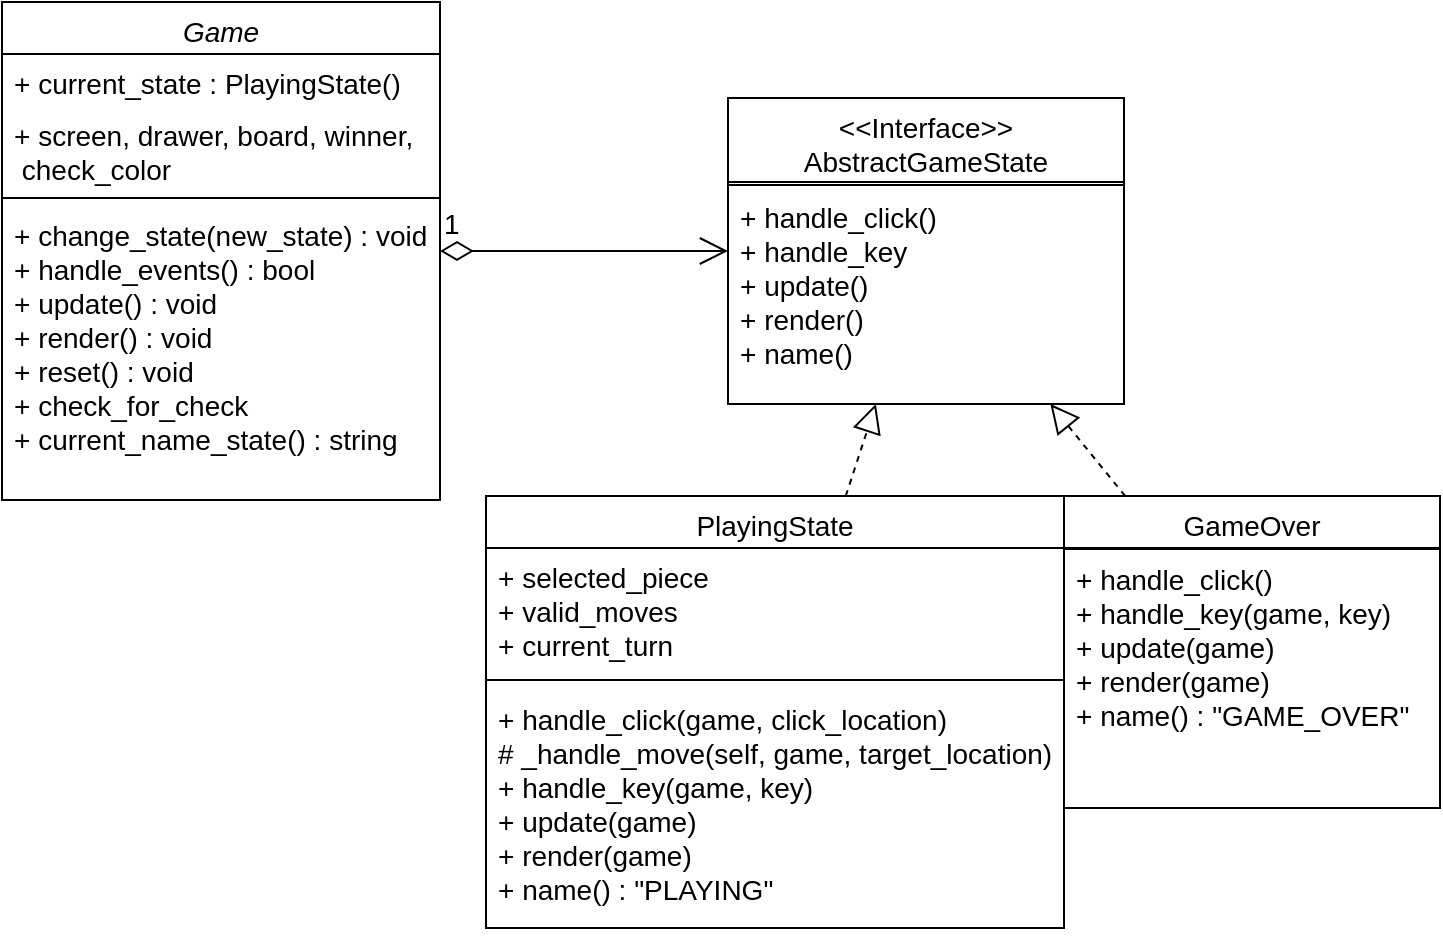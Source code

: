 <mxfile version="27.1.6" pages="2">
  <diagram id="C5RBs43oDa-KdzZeNtuy" name="diagrama State">
    <mxGraphModel grid="0" page="1" gridSize="10" guides="1" tooltips="1" connect="1" arrows="1" fold="1" pageScale="1" pageWidth="827" pageHeight="1169" background="#ffffff" math="0" shadow="0">
      <root>
        <mxCell id="WIyWlLk6GJQsqaUBKTNV-0" />
        <mxCell id="WIyWlLk6GJQsqaUBKTNV-1" parent="WIyWlLk6GJQsqaUBKTNV-0" />
        <mxCell id="I7FKSmL-k6VcSlRDoAMc-0" value="Game" style="swimlane;fontStyle=2;align=center;verticalAlign=top;childLayout=stackLayout;horizontal=1;startSize=26;horizontalStack=0;resizeParent=1;resizeLast=0;collapsible=1;marginBottom=0;rounded=0;shadow=0;strokeWidth=1;labelBackgroundColor=none;fontSize=14;" vertex="1" parent="WIyWlLk6GJQsqaUBKTNV-1">
          <mxGeometry x="39" y="25" width="219" height="249" as="geometry">
            <mxRectangle x="205" y="120" width="160" height="26" as="alternateBounds" />
          </mxGeometry>
        </mxCell>
        <mxCell id="I7FKSmL-k6VcSlRDoAMc-1" value="+ current_state : PlayingState()" style="text;align=left;verticalAlign=top;spacingLeft=4;spacingRight=4;overflow=hidden;rotatable=0;points=[[0,0.5],[1,0.5]];portConstraint=eastwest;labelBackgroundColor=none;fontSize=14;" vertex="1" parent="I7FKSmL-k6VcSlRDoAMc-0">
          <mxGeometry y="26" width="219" height="26" as="geometry" />
        </mxCell>
        <mxCell id="I7FKSmL-k6VcSlRDoAMc-2" value="+ screen, drawer, board, winner,&#xa; check_color" style="text;align=left;verticalAlign=top;spacingLeft=4;spacingRight=4;overflow=hidden;rotatable=0;points=[[0,0.5],[1,0.5]];portConstraint=eastwest;rounded=0;shadow=0;html=0;labelBackgroundColor=none;fontSize=14;" vertex="1" parent="I7FKSmL-k6VcSlRDoAMc-0">
          <mxGeometry y="52" width="219" height="42" as="geometry" />
        </mxCell>
        <mxCell id="I7FKSmL-k6VcSlRDoAMc-3" value="" style="line;html=1;strokeWidth=1;align=left;verticalAlign=middle;spacingTop=-1;spacingLeft=3;spacingRight=3;rotatable=0;labelPosition=right;points=[];portConstraint=eastwest;labelBackgroundColor=none;fontSize=14;" vertex="1" parent="I7FKSmL-k6VcSlRDoAMc-0">
          <mxGeometry y="94" width="219" height="8" as="geometry" />
        </mxCell>
        <mxCell id="I7FKSmL-k6VcSlRDoAMc-4" value="+ change_state(new_state) : void&#xa;+ handle_events() : bool&#xa;+ update() : void&#xa;+ render() : void&#xa;+ reset() : void &#xa;+ check_for_check&#xa;+ current_name_state() : string" style="text;align=left;verticalAlign=top;spacingLeft=4;spacingRight=4;overflow=hidden;rotatable=0;points=[[0,0.5],[1,0.5]];portConstraint=eastwest;labelBackgroundColor=none;fontSize=14;" vertex="1" parent="I7FKSmL-k6VcSlRDoAMc-0">
          <mxGeometry y="102" width="219" height="147" as="geometry" />
        </mxCell>
        <mxCell id="I7FKSmL-k6VcSlRDoAMc-5" value="1" style="endArrow=open;html=1;endSize=12;startArrow=diamondThin;startSize=14;startFill=0;edgeStyle=orthogonalEdgeStyle;align=left;verticalAlign=bottom;rounded=0;labelBackgroundColor=none;fontColor=default;fontSize=14;" edge="1" parent="WIyWlLk6GJQsqaUBKTNV-1" source="I7FKSmL-k6VcSlRDoAMc-0" target="I7FKSmL-k6VcSlRDoAMc-29">
          <mxGeometry x="-1" y="3" relative="1" as="geometry">
            <mxPoint x="182" y="232.5" as="sourcePoint" />
            <mxPoint x="381" y="149.5" as="targetPoint" />
          </mxGeometry>
        </mxCell>
        <mxCell id="I7FKSmL-k6VcSlRDoAMc-6" value="PlayingState&#xa;" style="swimlane;fontStyle=0;align=center;verticalAlign=top;childLayout=stackLayout;horizontal=1;startSize=26;horizontalStack=0;resizeParent=1;resizeLast=0;collapsible=1;marginBottom=0;rounded=0;shadow=0;strokeWidth=1;labelBackgroundColor=none;fontSize=14;" vertex="1" parent="WIyWlLk6GJQsqaUBKTNV-1">
          <mxGeometry x="281" y="272" width="289" height="216" as="geometry">
            <mxRectangle x="550" y="140" width="160" height="26" as="alternateBounds" />
          </mxGeometry>
        </mxCell>
        <mxCell id="I7FKSmL-k6VcSlRDoAMc-7" value="+ selected_piece&#xa;+ valid_moves&#xa;+ current_turn" style="text;align=left;verticalAlign=top;spacingLeft=4;spacingRight=4;overflow=hidden;rotatable=0;points=[[0,0.5],[1,0.5]];portConstraint=eastwest;labelBackgroundColor=none;fontSize=14;" vertex="1" parent="I7FKSmL-k6VcSlRDoAMc-6">
          <mxGeometry y="26" width="289" height="61" as="geometry" />
        </mxCell>
        <mxCell id="I7FKSmL-k6VcSlRDoAMc-8" value="" style="line;html=1;strokeWidth=1;align=left;verticalAlign=middle;spacingTop=-1;spacingLeft=3;spacingRight=3;rotatable=0;labelPosition=right;points=[];portConstraint=eastwest;labelBackgroundColor=none;fontSize=14;" vertex="1" parent="I7FKSmL-k6VcSlRDoAMc-6">
          <mxGeometry y="87" width="289" height="10" as="geometry" />
        </mxCell>
        <mxCell id="I7FKSmL-k6VcSlRDoAMc-9" value="+ handle_click(game, click_location)&#xa;# _handle_move(self, game, target_location)&#xa;+ handle_key(game, key)&#xa;+ update(game)&#xa;+ render(game)&#xa;+ name() : &quot;PLAYING&quot;" style="text;align=left;verticalAlign=top;spacingLeft=4;spacingRight=4;overflow=hidden;rotatable=0;points=[[0,0.5],[1,0.5]];portConstraint=eastwest;labelBackgroundColor=none;fontSize=14;" vertex="1" parent="I7FKSmL-k6VcSlRDoAMc-6">
          <mxGeometry y="97" width="289" height="119" as="geometry" />
        </mxCell>
        <mxCell id="I7FKSmL-k6VcSlRDoAMc-10" value="GameOver" style="swimlane;fontStyle=0;align=center;verticalAlign=top;childLayout=stackLayout;horizontal=1;startSize=26;horizontalStack=0;resizeParent=1;resizeLast=0;collapsible=1;marginBottom=0;rounded=0;shadow=0;strokeWidth=1;labelBackgroundColor=none;fontSize=14;" vertex="1" parent="WIyWlLk6GJQsqaUBKTNV-1">
          <mxGeometry x="570" y="272" width="188" height="156" as="geometry">
            <mxRectangle x="550" y="140" width="160" height="26" as="alternateBounds" />
          </mxGeometry>
        </mxCell>
        <mxCell id="I7FKSmL-k6VcSlRDoAMc-11" value="" style="line;html=1;strokeWidth=1;align=left;verticalAlign=middle;spacingTop=-1;spacingLeft=3;spacingRight=3;rotatable=0;labelPosition=right;points=[];portConstraint=eastwest;labelBackgroundColor=none;fontSize=14;" vertex="1" parent="I7FKSmL-k6VcSlRDoAMc-10">
          <mxGeometry y="26" width="188" height="1" as="geometry" />
        </mxCell>
        <mxCell id="I7FKSmL-k6VcSlRDoAMc-12" value="+ handle_click()&#xa;+ handle_key(game, key)&#xa;+ update(game)&#xa;+ render(game)&#xa;+ name() : &quot;GAME_OVER&quot;" style="text;align=left;verticalAlign=top;spacingLeft=4;spacingRight=4;overflow=hidden;rotatable=0;points=[[0,0.5],[1,0.5]];portConstraint=eastwest;labelBackgroundColor=none;fontSize=14;" vertex="1" parent="I7FKSmL-k6VcSlRDoAMc-10">
          <mxGeometry y="27" width="188" height="103" as="geometry" />
        </mxCell>
        <mxCell id="I7FKSmL-k6VcSlRDoAMc-13" value="" style="endArrow=block;dashed=1;endFill=0;endSize=12;html=1;rounded=0;labelBackgroundColor=none;fontColor=default;fontSize=14;" edge="1" parent="WIyWlLk6GJQsqaUBKTNV-1" source="I7FKSmL-k6VcSlRDoAMc-6" target="I7FKSmL-k6VcSlRDoAMc-29">
          <mxGeometry width="160" relative="1" as="geometry">
            <mxPoint x="322" y="272.5" as="sourcePoint" />
            <mxPoint x="459.179" y="228" as="targetPoint" />
          </mxGeometry>
        </mxCell>
        <mxCell id="I7FKSmL-k6VcSlRDoAMc-14" value="" style="endArrow=block;dashed=1;endFill=0;endSize=12;html=1;rounded=0;labelBackgroundColor=none;fontColor=default;fontSize=14;" edge="1" parent="WIyWlLk6GJQsqaUBKTNV-1" source="I7FKSmL-k6VcSlRDoAMc-10" target="I7FKSmL-k6VcSlRDoAMc-29">
          <mxGeometry width="160" relative="1" as="geometry">
            <mxPoint x="532" y="335.5" as="sourcePoint" />
            <mxPoint x="550.348" y="228" as="targetPoint" />
          </mxGeometry>
        </mxCell>
        <mxCell id="I7FKSmL-k6VcSlRDoAMc-29" value="&lt;&lt;Interface&gt;&gt;&#xa;AbstractGameState&#xa;&#xa;" style="swimlane;fontStyle=0;align=center;verticalAlign=top;childLayout=stackLayout;horizontal=1;startSize=42;horizontalStack=0;resizeParent=1;resizeLast=0;collapsible=1;marginBottom=0;rounded=0;shadow=0;strokeWidth=1;labelBackgroundColor=none;fontSize=14;" vertex="1" parent="WIyWlLk6GJQsqaUBKTNV-1">
          <mxGeometry x="402" y="73" width="198" height="153" as="geometry">
            <mxRectangle x="719" y="107" width="160" height="26" as="alternateBounds" />
          </mxGeometry>
        </mxCell>
        <mxCell id="I7FKSmL-k6VcSlRDoAMc-30" value="" style="line;html=1;strokeWidth=1;align=left;verticalAlign=middle;spacingTop=-1;spacingLeft=3;spacingRight=3;rotatable=0;labelPosition=right;points=[];portConstraint=eastwest;labelBackgroundColor=none;fontSize=14;" vertex="1" parent="I7FKSmL-k6VcSlRDoAMc-29">
          <mxGeometry y="42" width="198" height="3" as="geometry" />
        </mxCell>
        <mxCell id="I7FKSmL-k6VcSlRDoAMc-31" value="+ handle_click()&#xa;+ handle_key&#xa;+ update()&#xa;+ render()&#xa;+ name()" style="text;align=left;verticalAlign=top;spacingLeft=4;spacingRight=4;overflow=hidden;rotatable=0;points=[[0,0.5],[1,0.5]];portConstraint=eastwest;labelBackgroundColor=none;fontSize=14;" vertex="1" parent="I7FKSmL-k6VcSlRDoAMc-29">
          <mxGeometry y="45" width="198" height="103" as="geometry" />
        </mxCell>
      </root>
    </mxGraphModel>
  </diagram>
  <diagram name="diagrama Facade" id="x1mONK9TEt_-6iH_3dYf">
    <mxGraphModel grid="0" page="1" gridSize="10" guides="1" tooltips="1" connect="1" arrows="1" fold="1" pageScale="1" pageWidth="827" pageHeight="1169" background="#ffffff" math="0" shadow="0">
      <root>
        <mxCell id="MZBfvDzPDUjcSjVEDZ4E-0" />
        <mxCell id="MZBfvDzPDUjcSjVEDZ4E-1" parent="MZBfvDzPDUjcSjVEDZ4E-0" />
        <mxCell id="MZBfvDzPDUjcSjVEDZ4E-17" value="Game" style="swimlane;fontStyle=2;align=center;verticalAlign=top;childLayout=stackLayout;horizontal=1;startSize=26;horizontalStack=0;resizeParent=1;resizeLast=0;collapsible=1;marginBottom=0;rounded=0;shadow=0;strokeWidth=1;labelBackgroundColor=none;fontSize=14;" parent="MZBfvDzPDUjcSjVEDZ4E-1" vertex="1">
          <mxGeometry x="147" y="131" width="205" height="188" as="geometry">
            <mxRectangle x="205" y="120" width="160" height="26" as="alternateBounds" />
          </mxGeometry>
        </mxCell>
        <mxCell id="MZBfvDzPDUjcSjVEDZ4E-18" value="+ drawer : Drawer(screen)" style="text;align=left;verticalAlign=top;spacingLeft=4;spacingRight=4;overflow=hidden;rotatable=0;points=[[0,0.5],[1,0.5]];portConstraint=eastwest;rounded=0;shadow=0;html=0;labelBackgroundColor=none;fontSize=14;" parent="MZBfvDzPDUjcSjVEDZ4E-17" vertex="1">
          <mxGeometry y="26" width="205" height="38" as="geometry" />
        </mxCell>
        <mxCell id="MZBfvDzPDUjcSjVEDZ4E-19" value="+ current_state, screen, board,&#xa;winner, check_color" style="text;align=left;verticalAlign=top;spacingLeft=4;spacingRight=4;overflow=hidden;rotatable=0;points=[[0,0.5],[1,0.5]];portConstraint=eastwest;labelBackgroundColor=none;fontSize=14;" parent="MZBfvDzPDUjcSjVEDZ4E-17" vertex="1">
          <mxGeometry y="64" width="205" height="46" as="geometry" />
        </mxCell>
        <mxCell id="MZBfvDzPDUjcSjVEDZ4E-20" value="" style="line;html=1;strokeWidth=1;align=left;verticalAlign=middle;spacingTop=-1;spacingLeft=3;spacingRight=3;rotatable=0;labelPosition=right;points=[];portConstraint=eastwest;labelBackgroundColor=none;fontSize=14;" parent="MZBfvDzPDUjcSjVEDZ4E-17" vertex="1">
          <mxGeometry y="110" width="205" height="8" as="geometry" />
        </mxCell>
        <mxCell id="MZBfvDzPDUjcSjVEDZ4E-21" value="+ handle_events() : bool&#xa;+ update() : void&#xa;+ render() : void" style="text;align=left;verticalAlign=top;spacingLeft=4;spacingRight=4;overflow=hidden;rotatable=0;points=[[0,0.5],[1,0.5]];portConstraint=eastwest;labelBackgroundColor=none;fontSize=14;" parent="MZBfvDzPDUjcSjVEDZ4E-17" vertex="1">
          <mxGeometry y="118" width="205" height="69" as="geometry" />
        </mxCell>
        <mxCell id="MZBfvDzPDUjcSjVEDZ4E-22" value="Drawer" style="swimlane;fontStyle=0;align=center;verticalAlign=top;childLayout=stackLayout;horizontal=1;startSize=26;horizontalStack=0;resizeParent=1;resizeLast=0;collapsible=1;marginBottom=0;rounded=0;shadow=0;strokeWidth=1;labelBackgroundColor=none;fontSize=14;" parent="MZBfvDzPDUjcSjVEDZ4E-1" vertex="1">
          <mxGeometry x="399" y="100" width="345" height="250" as="geometry">
            <mxRectangle x="550" y="140" width="160" height="26" as="alternateBounds" />
          </mxGeometry>
        </mxCell>
        <mxCell id="MZBfvDzPDUjcSjVEDZ4E-23" value="+ white_images : list[]&#xa;+ black_images : list[]&#xa;+ screen&#xa;+piece_list : list[]&#xa;+ flash_counter: int" style="text;align=left;verticalAlign=top;spacingLeft=4;spacingRight=4;overflow=hidden;rotatable=0;points=[[0,0.5],[1,0.5]];portConstraint=eastwest;labelBackgroundColor=none;fontSize=14;" parent="MZBfvDzPDUjcSjVEDZ4E-22" vertex="1">
          <mxGeometry y="26" width="345" height="97" as="geometry" />
        </mxCell>
        <mxCell id="MZBfvDzPDUjcSjVEDZ4E-24" value="" style="line;html=1;strokeWidth=1;align=left;verticalAlign=middle;spacingTop=-1;spacingLeft=3;spacingRight=3;rotatable=0;labelPosition=right;points=[];portConstraint=eastwest;labelBackgroundColor=none;fontSize=14;" parent="MZBfvDzPDUjcSjVEDZ4E-22" vertex="1">
          <mxGeometry y="123" width="345" height="10" as="geometry" />
        </mxCell>
        <mxCell id="MZBfvDzPDUjcSjVEDZ4E-25" value="+ draw_board(self, turn_step)&#xa;+ draw_pieces(self, board, turn_step, selected_piece)&#xa;+ draw_valid(self, moves, turn_step)&#xa;+ draw_captured(self, board)&#xa;+ draw_check(self, location, color)&#xa;+ draw_game_over(self, winner)" style="text;align=left;verticalAlign=top;spacingLeft=4;spacingRight=4;overflow=hidden;rotatable=0;points=[[0,0.5],[1,0.5]];portConstraint=eastwest;labelBackgroundColor=none;fontSize=14;" parent="MZBfvDzPDUjcSjVEDZ4E-22" vertex="1">
          <mxGeometry y="133" width="345" height="117" as="geometry" />
        </mxCell>
        <mxCell id="MZBfvDzPDUjcSjVEDZ4E-26" value="" style="endArrow=open;endFill=1;endSize=12;html=1;rounded=0;labelBackgroundColor=none;fontColor=default;fontSize=14;" parent="MZBfvDzPDUjcSjVEDZ4E-1" source="MZBfvDzPDUjcSjVEDZ4E-17" target="MZBfvDzPDUjcSjVEDZ4E-22" edge="1">
          <mxGeometry width="160" relative="1" as="geometry">
            <mxPoint x="364" y="203" as="sourcePoint" />
            <mxPoint x="524" y="203" as="targetPoint" />
          </mxGeometry>
        </mxCell>
        <mxCell id="MZBfvDzPDUjcSjVEDZ4E-27" value="Main" style="html=1;whiteSpace=wrap;labelBackgroundColor=none;fontSize=14;" parent="MZBfvDzPDUjcSjVEDZ4E-1" vertex="1">
          <mxGeometry x="8" y="203" width="110" height="50" as="geometry" />
        </mxCell>
        <mxCell id="MZBfvDzPDUjcSjVEDZ4E-28" value="" style="endArrow=open;endFill=1;endSize=12;html=1;rounded=0;labelBackgroundColor=none;fontColor=default;fontSize=14;" parent="MZBfvDzPDUjcSjVEDZ4E-1" source="MZBfvDzPDUjcSjVEDZ4E-27" target="MZBfvDzPDUjcSjVEDZ4E-17" edge="1">
          <mxGeometry width="160" relative="1" as="geometry">
            <mxPoint x="74" y="313" as="sourcePoint" />
            <mxPoint x="214" y="313" as="targetPoint" />
          </mxGeometry>
        </mxCell>
        <mxCell id="MZBfvDzPDUjcSjVEDZ4E-29" value="Use" style="endArrow=open;endSize=12;dashed=1;html=1;rounded=0;fontSize=14;entryX=0.25;entryY=0;entryDx=0;entryDy=0;" parent="MZBfvDzPDUjcSjVEDZ4E-1" source="MZBfvDzPDUjcSjVEDZ4E-17" target="MZBfvDzPDUjcSjVEDZ4E-36" edge="1">
          <mxGeometry width="160" relative="1" as="geometry">
            <mxPoint x="489" y="414" as="sourcePoint" />
            <mxPoint x="522" y="562" as="targetPoint" />
          </mxGeometry>
        </mxCell>
        <mxCell id="MZBfvDzPDUjcSjVEDZ4E-30" value="Use" style="endArrow=open;endSize=12;dashed=1;html=1;rounded=0;fontSize=14;exitX=0.072;exitY=1.003;exitDx=0;exitDy=0;exitPerimeter=0;entryX=0.481;entryY=0.002;entryDx=0;entryDy=0;entryPerimeter=0;" parent="MZBfvDzPDUjcSjVEDZ4E-1" source="MZBfvDzPDUjcSjVEDZ4E-25" target="MZBfvDzPDUjcSjVEDZ4E-36" edge="1">
          <mxGeometry width="160" relative="1" as="geometry">
            <mxPoint x="545" y="475" as="sourcePoint" />
            <mxPoint x="578" y="623" as="targetPoint" />
            <Array as="points" />
          </mxGeometry>
        </mxCell>
        <mxCell id="MZBfvDzPDUjcSjVEDZ4E-34" value="Use" style="endArrow=open;endSize=12;dashed=1;html=1;rounded=0;fontSize=14;exitX=0.677;exitY=1.027;exitDx=0;exitDy=0;exitPerimeter=0;entryX=0.348;entryY=0.003;entryDx=0;entryDy=0;entryPerimeter=0;" parent="MZBfvDzPDUjcSjVEDZ4E-1" source="MZBfvDzPDUjcSjVEDZ4E-21" target="MZBfvDzPDUjcSjVEDZ4E-36" edge="1">
          <mxGeometry width="160" relative="1" as="geometry">
            <mxPoint x="290" y="321" as="sourcePoint" />
            <mxPoint x="287" y="401" as="targetPoint" />
            <Array as="points" />
          </mxGeometry>
        </mxCell>
        <mxCell id="MZBfvDzPDUjcSjVEDZ4E-35" value="Use" style="endArrow=open;endSize=12;dashed=1;html=1;rounded=0;fontSize=14;entryX=0.83;entryY=0.007;entryDx=0;entryDy=0;entryPerimeter=0;" parent="MZBfvDzPDUjcSjVEDZ4E-1" source="MZBfvDzPDUjcSjVEDZ4E-22" target="MZBfvDzPDUjcSjVEDZ4E-36" edge="1">
          <mxGeometry width="160" relative="1" as="geometry">
            <mxPoint x="565" y="567" as="sourcePoint" />
            <mxPoint x="582" y="645" as="targetPoint" />
          </mxGeometry>
        </mxCell>
        <mxCell id="MZBfvDzPDUjcSjVEDZ4E-36" value="" style="swimlane;startSize=0;" parent="MZBfvDzPDUjcSjVEDZ4E-1" vertex="1">
          <mxGeometry x="8" y="398" width="819" height="364.5" as="geometry" />
        </mxCell>
        <mxCell id="MZBfvDzPDUjcSjVEDZ4E-37" value="Pieces" style="swimlane;fontStyle=2;align=center;verticalAlign=top;childLayout=stackLayout;horizontal=1;startSize=26;horizontalStack=0;resizeParent=1;resizeLast=0;collapsible=1;marginBottom=0;rounded=0;shadow=0;strokeWidth=1;labelBackgroundColor=none;fontSize=14;" parent="MZBfvDzPDUjcSjVEDZ4E-36" vertex="1">
          <mxGeometry x="359" y="4" width="270" height="128" as="geometry">
            <mxRectangle x="205" y="120" width="160" height="26" as="alternateBounds" />
          </mxGeometry>
        </mxCell>
        <mxCell id="MZBfvDzPDUjcSjVEDZ4E-38" value="+ location : tuple[]&#xa;+ color : Color" style="text;align=left;verticalAlign=top;spacingLeft=4;spacingRight=4;overflow=hidden;rotatable=0;points=[[0,0.5],[1,0.5]];portConstraint=eastwest;rounded=0;shadow=0;html=0;labelBackgroundColor=none;fontSize=14;" parent="MZBfvDzPDUjcSjVEDZ4E-37" vertex="1">
          <mxGeometry y="26" width="270" height="43" as="geometry" />
        </mxCell>
        <mxCell id="MZBfvDzPDUjcSjVEDZ4E-39" value="" style="line;html=1;strokeWidth=1;align=left;verticalAlign=middle;spacingTop=-1;spacingLeft=3;spacingRight=3;rotatable=0;labelPosition=right;points=[];portConstraint=eastwest;labelBackgroundColor=none;fontSize=14;" parent="MZBfvDzPDUjcSjVEDZ4E-37" vertex="1">
          <mxGeometry y="69" width="270" height="8" as="geometry" />
        </mxCell>
        <mxCell id="MZBfvDzPDUjcSjVEDZ4E-40" value="+ move_to(self, location)&#xa;+ check_options(self, board) " style="text;align=left;verticalAlign=top;spacingLeft=4;spacingRight=4;overflow=hidden;rotatable=0;points=[[0,0.5],[1,0.5]];portConstraint=eastwest;labelBackgroundColor=none;fontSize=14;" parent="MZBfvDzPDUjcSjVEDZ4E-37" vertex="1">
          <mxGeometry y="77" width="270" height="49" as="geometry" />
        </mxCell>
        <mxCell id="MZBfvDzPDUjcSjVEDZ4E-41" value="Board" style="swimlane;fontStyle=2;align=center;verticalAlign=top;childLayout=stackLayout;horizontal=1;startSize=26;horizontalStack=0;resizeParent=1;resizeLast=0;collapsible=1;marginBottom=0;rounded=0;shadow=0;strokeWidth=1;labelBackgroundColor=none;fontSize=14;" parent="MZBfvDzPDUjcSjVEDZ4E-36" vertex="1">
          <mxGeometry x="12" y="11" width="204" height="236" as="geometry">
            <mxRectangle x="205" y="120" width="160" height="26" as="alternateBounds" />
          </mxGeometry>
        </mxCell>
        <mxCell id="MZBfvDzPDUjcSjVEDZ4E-42" value="+ white_pieces&#xa;+ black_pieces&#xa;+ captured_white_pieces&#xa;+ captured_black_pieces" style="text;align=left;verticalAlign=top;spacingLeft=4;spacingRight=4;overflow=hidden;rotatable=0;points=[[0,0.5],[1,0.5]];portConstraint=eastwest;rounded=0;shadow=0;html=0;labelBackgroundColor=none;fontSize=14;" parent="MZBfvDzPDUjcSjVEDZ4E-41" vertex="1">
          <mxGeometry y="26" width="204" height="82" as="geometry" />
        </mxCell>
        <mxCell id="MZBfvDzPDUjcSjVEDZ4E-43" value="" style="line;html=1;strokeWidth=1;align=left;verticalAlign=middle;spacingTop=-1;spacingLeft=3;spacingRight=3;rotatable=0;labelPosition=right;points=[];portConstraint=eastwest;labelBackgroundColor=none;fontSize=14;" parent="MZBfvDzPDUjcSjVEDZ4E-41" vertex="1">
          <mxGeometry y="108" width="204" height="8" as="geometry" />
        </mxCell>
        <mxCell id="MZBfvDzPDUjcSjVEDZ4E-44" value="+ add_piece(piece_type,&#xa; location, color)&#xa;+ remove_piece(self, piece)&#xa;+ get_piece_at_location&#xa;(self, location)&#xa;+ pieces() : Piece" style="text;align=left;verticalAlign=top;spacingLeft=4;spacingRight=4;overflow=hidden;rotatable=0;points=[[0,0.5],[1,0.5]];portConstraint=eastwest;labelBackgroundColor=none;fontSize=14;" parent="MZBfvDzPDUjcSjVEDZ4E-41" vertex="1">
          <mxGeometry y="116" width="204" height="112" as="geometry" />
        </mxCell>
        <mxCell id="MZBfvDzPDUjcSjVEDZ4E-45" value="Queen&#xa;" style="swimlane;fontStyle=2;align=center;verticalAlign=top;childLayout=stackLayout;horizontal=1;startSize=26;horizontalStack=0;resizeParent=1;resizeLast=0;collapsible=1;marginBottom=0;rounded=0;shadow=0;strokeWidth=1;labelBackgroundColor=none;fontSize=14;" parent="MZBfvDzPDUjcSjVEDZ4E-36" vertex="1">
          <mxGeometry x="420" y="177" width="192" height="83" as="geometry">
            <mxRectangle x="205" y="120" width="160" height="26" as="alternateBounds" />
          </mxGeometry>
        </mxCell>
        <mxCell id="MZBfvDzPDUjcSjVEDZ4E-46" value="" style="line;html=1;strokeWidth=1;align=left;verticalAlign=middle;spacingTop=-1;spacingLeft=3;spacingRight=3;rotatable=0;labelPosition=right;points=[];portConstraint=eastwest;labelBackgroundColor=none;fontSize=14;" parent="MZBfvDzPDUjcSjVEDZ4E-45" vertex="1">
          <mxGeometry y="26" width="192" height="2" as="geometry" />
        </mxCell>
        <mxCell id="MZBfvDzPDUjcSjVEDZ4E-47" value="+ move_to(self, location)&#xa;+ check_options(self, board) " style="text;align=left;verticalAlign=top;spacingLeft=4;spacingRight=4;overflow=hidden;rotatable=0;points=[[0,0.5],[1,0.5]];portConstraint=eastwest;labelBackgroundColor=none;fontSize=14;" parent="MZBfvDzPDUjcSjVEDZ4E-45" vertex="1">
          <mxGeometry y="28" width="192" height="49" as="geometry" />
        </mxCell>
        <mxCell id="MZBfvDzPDUjcSjVEDZ4E-48" value="King" style="swimlane;fontStyle=2;align=center;verticalAlign=top;childLayout=stackLayout;horizontal=1;startSize=26;horizontalStack=0;resizeParent=1;resizeLast=0;collapsible=1;marginBottom=0;rounded=0;shadow=0;strokeWidth=1;labelBackgroundColor=none;fontSize=14;" parent="MZBfvDzPDUjcSjVEDZ4E-36" vertex="1">
          <mxGeometry x="223" y="177" width="192" height="83" as="geometry">
            <mxRectangle x="205" y="120" width="160" height="26" as="alternateBounds" />
          </mxGeometry>
        </mxCell>
        <mxCell id="MZBfvDzPDUjcSjVEDZ4E-49" value="" style="line;html=1;strokeWidth=1;align=left;verticalAlign=middle;spacingTop=-1;spacingLeft=3;spacingRight=3;rotatable=0;labelPosition=right;points=[];portConstraint=eastwest;labelBackgroundColor=none;fontSize=14;" parent="MZBfvDzPDUjcSjVEDZ4E-48" vertex="1">
          <mxGeometry y="26" width="192" height="2" as="geometry" />
        </mxCell>
        <mxCell id="MZBfvDzPDUjcSjVEDZ4E-50" value="+ move_to(self, location)&#xa;+ check_options(self, board) " style="text;align=left;verticalAlign=top;spacingLeft=4;spacingRight=4;overflow=hidden;rotatable=0;points=[[0,0.5],[1,0.5]];portConstraint=eastwest;labelBackgroundColor=none;fontSize=14;" parent="MZBfvDzPDUjcSjVEDZ4E-48" vertex="1">
          <mxGeometry y="28" width="192" height="49" as="geometry" />
        </mxCell>
        <mxCell id="MZBfvDzPDUjcSjVEDZ4E-51" value="Pawn" style="swimlane;fontStyle=2;align=center;verticalAlign=top;childLayout=stackLayout;horizontal=1;startSize=26;horizontalStack=0;resizeParent=1;resizeLast=0;collapsible=1;marginBottom=0;rounded=0;shadow=0;strokeWidth=1;labelBackgroundColor=none;fontSize=14;" parent="MZBfvDzPDUjcSjVEDZ4E-36" vertex="1">
          <mxGeometry x="223" y="264" width="192" height="83" as="geometry">
            <mxRectangle x="205" y="120" width="160" height="26" as="alternateBounds" />
          </mxGeometry>
        </mxCell>
        <mxCell id="MZBfvDzPDUjcSjVEDZ4E-52" value="" style="line;html=1;strokeWidth=1;align=left;verticalAlign=middle;spacingTop=-1;spacingLeft=3;spacingRight=3;rotatable=0;labelPosition=right;points=[];portConstraint=eastwest;labelBackgroundColor=none;fontSize=14;" parent="MZBfvDzPDUjcSjVEDZ4E-51" vertex="1">
          <mxGeometry y="26" width="192" height="2" as="geometry" />
        </mxCell>
        <mxCell id="MZBfvDzPDUjcSjVEDZ4E-53" value="+ move_to(self, location)&#xa;+ check_options(self, board) " style="text;align=left;verticalAlign=top;spacingLeft=4;spacingRight=4;overflow=hidden;rotatable=0;points=[[0,0.5],[1,0.5]];portConstraint=eastwest;labelBackgroundColor=none;fontSize=14;" parent="MZBfvDzPDUjcSjVEDZ4E-51" vertex="1">
          <mxGeometry y="28" width="192" height="49" as="geometry" />
        </mxCell>
        <mxCell id="MZBfvDzPDUjcSjVEDZ4E-54" value="Rook" style="swimlane;fontStyle=2;align=center;verticalAlign=top;childLayout=stackLayout;horizontal=1;startSize=26;horizontalStack=0;resizeParent=1;resizeLast=0;collapsible=1;marginBottom=0;rounded=0;shadow=0;strokeWidth=1;labelBackgroundColor=none;fontSize=14;" parent="MZBfvDzPDUjcSjVEDZ4E-36" vertex="1">
          <mxGeometry x="420" y="264" width="192" height="83" as="geometry">
            <mxRectangle x="205" y="120" width="160" height="26" as="alternateBounds" />
          </mxGeometry>
        </mxCell>
        <mxCell id="MZBfvDzPDUjcSjVEDZ4E-55" value="" style="line;html=1;strokeWidth=1;align=left;verticalAlign=middle;spacingTop=-1;spacingLeft=3;spacingRight=3;rotatable=0;labelPosition=right;points=[];portConstraint=eastwest;labelBackgroundColor=none;fontSize=14;" parent="MZBfvDzPDUjcSjVEDZ4E-54" vertex="1">
          <mxGeometry y="26" width="192" height="2" as="geometry" />
        </mxCell>
        <mxCell id="MZBfvDzPDUjcSjVEDZ4E-56" value="+ move_to(self, location)&#xa;+ check_options(self, board) " style="text;align=left;verticalAlign=top;spacingLeft=4;spacingRight=4;overflow=hidden;rotatable=0;points=[[0,0.5],[1,0.5]];portConstraint=eastwest;labelBackgroundColor=none;fontSize=14;" parent="MZBfvDzPDUjcSjVEDZ4E-54" vertex="1">
          <mxGeometry y="28" width="192" height="49" as="geometry" />
        </mxCell>
        <mxCell id="MZBfvDzPDUjcSjVEDZ4E-57" value="Bishop" style="swimlane;fontStyle=2;align=center;verticalAlign=top;childLayout=stackLayout;horizontal=1;startSize=26;horizontalStack=0;resizeParent=1;resizeLast=0;collapsible=1;marginBottom=0;rounded=0;shadow=0;strokeWidth=1;labelBackgroundColor=none;fontSize=14;" parent="MZBfvDzPDUjcSjVEDZ4E-36" vertex="1">
          <mxGeometry x="617" y="177" width="192" height="83" as="geometry">
            <mxRectangle x="205" y="120" width="160" height="26" as="alternateBounds" />
          </mxGeometry>
        </mxCell>
        <mxCell id="MZBfvDzPDUjcSjVEDZ4E-58" value="" style="line;html=1;strokeWidth=1;align=left;verticalAlign=middle;spacingTop=-1;spacingLeft=3;spacingRight=3;rotatable=0;labelPosition=right;points=[];portConstraint=eastwest;labelBackgroundColor=none;fontSize=14;" parent="MZBfvDzPDUjcSjVEDZ4E-57" vertex="1">
          <mxGeometry y="26" width="192" height="2" as="geometry" />
        </mxCell>
        <mxCell id="MZBfvDzPDUjcSjVEDZ4E-59" value="+ move_to(self, location)&#xa;+ check_options(self, board) " style="text;align=left;verticalAlign=top;spacingLeft=4;spacingRight=4;overflow=hidden;rotatable=0;points=[[0,0.5],[1,0.5]];portConstraint=eastwest;labelBackgroundColor=none;fontSize=14;" parent="MZBfvDzPDUjcSjVEDZ4E-57" vertex="1">
          <mxGeometry y="28" width="192" height="49" as="geometry" />
        </mxCell>
        <mxCell id="MZBfvDzPDUjcSjVEDZ4E-60" value="Knight" style="swimlane;fontStyle=2;align=center;verticalAlign=top;childLayout=stackLayout;horizontal=1;startSize=26;horizontalStack=0;resizeParent=1;resizeLast=0;collapsible=1;marginBottom=0;rounded=0;shadow=0;strokeWidth=1;labelBackgroundColor=none;fontSize=14;" parent="MZBfvDzPDUjcSjVEDZ4E-36" vertex="1">
          <mxGeometry x="617" y="264" width="192" height="83" as="geometry">
            <mxRectangle x="205" y="120" width="160" height="26" as="alternateBounds" />
          </mxGeometry>
        </mxCell>
        <mxCell id="MZBfvDzPDUjcSjVEDZ4E-61" value="" style="line;html=1;strokeWidth=1;align=left;verticalAlign=middle;spacingTop=-1;spacingLeft=3;spacingRight=3;rotatable=0;labelPosition=right;points=[];portConstraint=eastwest;labelBackgroundColor=none;fontSize=14;" parent="MZBfvDzPDUjcSjVEDZ4E-60" vertex="1">
          <mxGeometry y="26" width="192" height="2" as="geometry" />
        </mxCell>
        <mxCell id="MZBfvDzPDUjcSjVEDZ4E-62" value="+ move_to(self, location)&#xa;+ check_options(self, board) " style="text;align=left;verticalAlign=top;spacingLeft=4;spacingRight=4;overflow=hidden;rotatable=0;points=[[0,0.5],[1,0.5]];portConstraint=eastwest;labelBackgroundColor=none;fontSize=14;" parent="MZBfvDzPDUjcSjVEDZ4E-60" vertex="1">
          <mxGeometry y="28" width="192" height="49" as="geometry" />
        </mxCell>
        <mxCell id="MZBfvDzPDUjcSjVEDZ4E-63" value="" style="endArrow=block;dashed=1;endFill=0;endSize=12;html=1;rounded=0;" parent="MZBfvDzPDUjcSjVEDZ4E-36" source="MZBfvDzPDUjcSjVEDZ4E-48" target="MZBfvDzPDUjcSjVEDZ4E-37" edge="1">
          <mxGeometry width="160" relative="1" as="geometry">
            <mxPoint x="218" y="204" as="sourcePoint" />
            <mxPoint x="378" y="204" as="targetPoint" />
          </mxGeometry>
        </mxCell>
        <mxCell id="MZBfvDzPDUjcSjVEDZ4E-64" value="" style="endArrow=block;dashed=1;endFill=0;endSize=12;html=1;rounded=0;" parent="MZBfvDzPDUjcSjVEDZ4E-36" source="MZBfvDzPDUjcSjVEDZ4E-45" target="MZBfvDzPDUjcSjVEDZ4E-37" edge="1">
          <mxGeometry width="160" relative="1" as="geometry">
            <mxPoint x="132" y="315" as="sourcePoint" />
            <mxPoint x="147" y="282" as="targetPoint" />
          </mxGeometry>
        </mxCell>
        <mxCell id="MZBfvDzPDUjcSjVEDZ4E-65" value="" style="endArrow=block;dashed=1;endFill=0;endSize=12;html=1;rounded=0;" parent="MZBfvDzPDUjcSjVEDZ4E-36" target="MZBfvDzPDUjcSjVEDZ4E-37" edge="1">
          <mxGeometry width="160" relative="1" as="geometry">
            <mxPoint x="652.611" y="177" as="sourcePoint" />
            <mxPoint x="655" y="148" as="targetPoint" />
          </mxGeometry>
        </mxCell>
      </root>
    </mxGraphModel>
  </diagram>
</mxfile>
